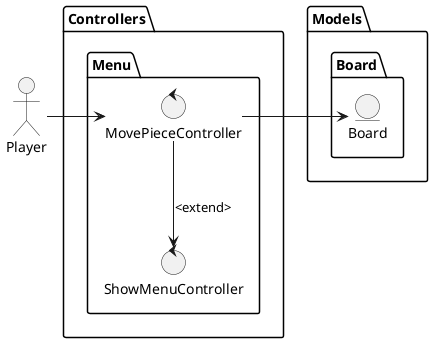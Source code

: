 @startuml

actor Player2 as "Player"

package Models {
    package Board3 as "Board"{
        entity Board
    }
}

package Controllers {
    package Menu {
        control ShowMenuController
        control MovePieceController

        MovePieceController --> ShowMenuController: <extend>
    }
}

Player2 -right-> MovePieceController
MovePieceController -right-> Board

@enduml
